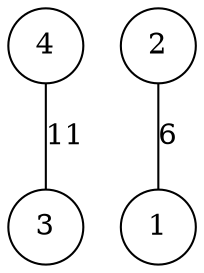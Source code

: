 graph { 
	 fontname="Helvetica,Arial,sans-serif" 
	 node [shape = circle]; 
	 4 -- 3 [label = "11"];
	 2 -- 1 [label = "6"];
	 1;
	 2;
	 3;
	 4;
}
